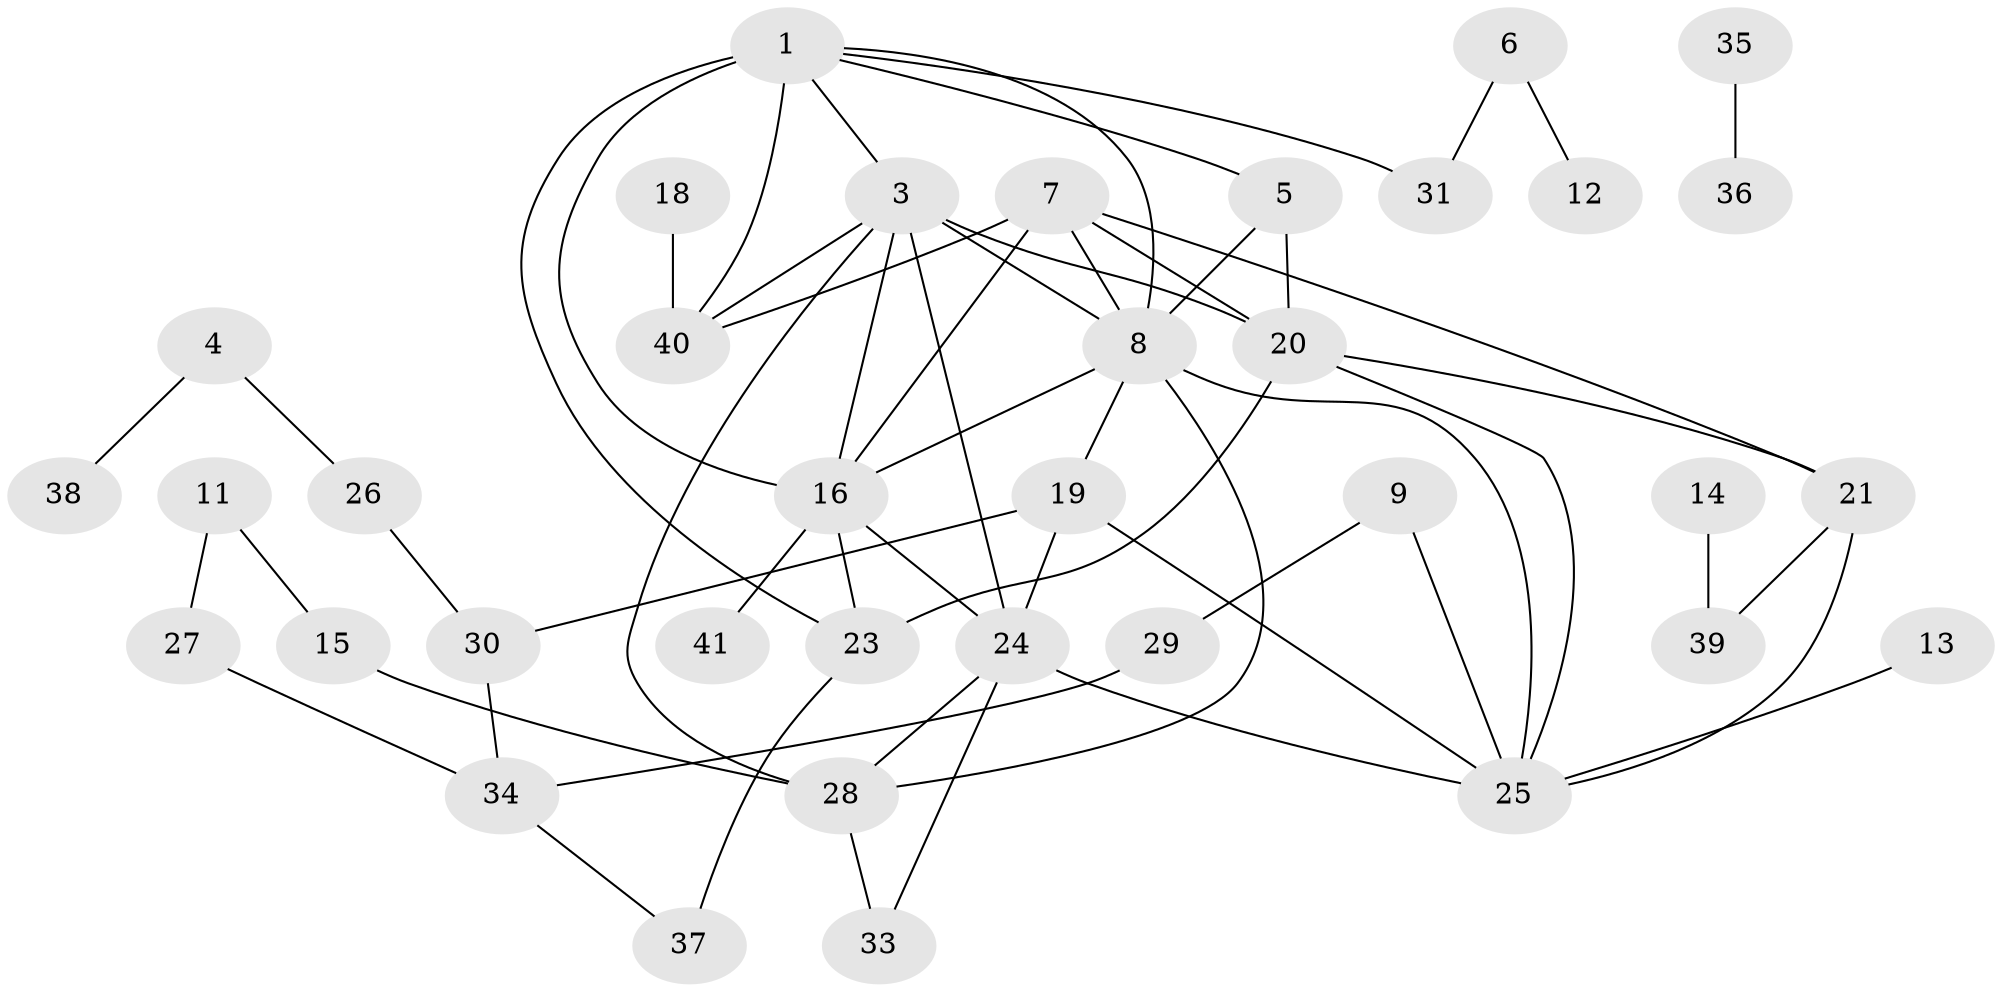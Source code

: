 // original degree distribution, {4: 0.09876543209876543, 0: 0.06172839506172839, 6: 0.024691358024691357, 1: 0.19753086419753085, 2: 0.2716049382716049, 3: 0.2839506172839506, 5: 0.04938271604938271, 7: 0.012345679012345678}
// Generated by graph-tools (version 1.1) at 2025/48/03/04/25 22:48:16]
// undirected, 36 vertices, 58 edges
graph export_dot {
  node [color=gray90,style=filled];
  1;
  3;
  4;
  5;
  6;
  7;
  8;
  9;
  11;
  12;
  13;
  14;
  15;
  16;
  18;
  19;
  20;
  21;
  23;
  24;
  25;
  26;
  27;
  28;
  29;
  30;
  31;
  33;
  34;
  35;
  36;
  37;
  38;
  39;
  40;
  41;
  1 -- 3 [weight=1.0];
  1 -- 5 [weight=1.0];
  1 -- 8 [weight=1.0];
  1 -- 16 [weight=3.0];
  1 -- 23 [weight=1.0];
  1 -- 31 [weight=1.0];
  1 -- 40 [weight=1.0];
  3 -- 8 [weight=1.0];
  3 -- 16 [weight=1.0];
  3 -- 20 [weight=1.0];
  3 -- 24 [weight=1.0];
  3 -- 28 [weight=2.0];
  3 -- 40 [weight=1.0];
  4 -- 26 [weight=1.0];
  4 -- 38 [weight=1.0];
  5 -- 8 [weight=1.0];
  5 -- 20 [weight=3.0];
  6 -- 12 [weight=1.0];
  6 -- 31 [weight=1.0];
  7 -- 8 [weight=1.0];
  7 -- 16 [weight=1.0];
  7 -- 20 [weight=1.0];
  7 -- 21 [weight=1.0];
  7 -- 40 [weight=1.0];
  8 -- 16 [weight=1.0];
  8 -- 19 [weight=1.0];
  8 -- 25 [weight=1.0];
  8 -- 28 [weight=1.0];
  9 -- 25 [weight=1.0];
  9 -- 29 [weight=1.0];
  11 -- 15 [weight=1.0];
  11 -- 27 [weight=1.0];
  13 -- 25 [weight=1.0];
  14 -- 39 [weight=1.0];
  15 -- 28 [weight=1.0];
  16 -- 23 [weight=1.0];
  16 -- 24 [weight=2.0];
  16 -- 41 [weight=1.0];
  18 -- 40 [weight=1.0];
  19 -- 24 [weight=1.0];
  19 -- 25 [weight=1.0];
  19 -- 30 [weight=1.0];
  20 -- 21 [weight=1.0];
  20 -- 23 [weight=1.0];
  20 -- 25 [weight=1.0];
  21 -- 25 [weight=1.0];
  21 -- 39 [weight=1.0];
  23 -- 37 [weight=1.0];
  24 -- 25 [weight=1.0];
  24 -- 28 [weight=1.0];
  24 -- 33 [weight=1.0];
  26 -- 30 [weight=1.0];
  27 -- 34 [weight=1.0];
  28 -- 33 [weight=1.0];
  29 -- 34 [weight=1.0];
  30 -- 34 [weight=1.0];
  34 -- 37 [weight=1.0];
  35 -- 36 [weight=1.0];
}
